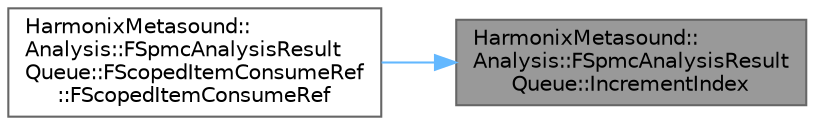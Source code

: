 digraph "HarmonixMetasound::Analysis::FSpmcAnalysisResultQueue::IncrementIndex"
{
 // INTERACTIVE_SVG=YES
 // LATEX_PDF_SIZE
  bgcolor="transparent";
  edge [fontname=Helvetica,fontsize=10,labelfontname=Helvetica,labelfontsize=10];
  node [fontname=Helvetica,fontsize=10,shape=box,height=0.2,width=0.4];
  rankdir="RL";
  Node1 [id="Node000001",label="HarmonixMetasound::\lAnalysis::FSpmcAnalysisResult\lQueue::IncrementIndex",height=0.2,width=0.4,color="gray40", fillcolor="grey60", style="filled", fontcolor="black",tooltip=" "];
  Node1 -> Node2 [id="edge1_Node000001_Node000002",dir="back",color="steelblue1",style="solid",tooltip=" "];
  Node2 [id="Node000002",label="HarmonixMetasound::\lAnalysis::FSpmcAnalysisResult\lQueue::FScopedItemConsumeRef\l::FScopedItemConsumeRef",height=0.2,width=0.4,color="grey40", fillcolor="white", style="filled",URL="$de/d5b/classHarmonixMetasound_1_1Analysis_1_1FSpmcAnalysisResultQueue_1_1FScopedItemConsumeRef.html#ab9630ba77b9e72270d419c8d9d54ac45",tooltip=" "];
}
